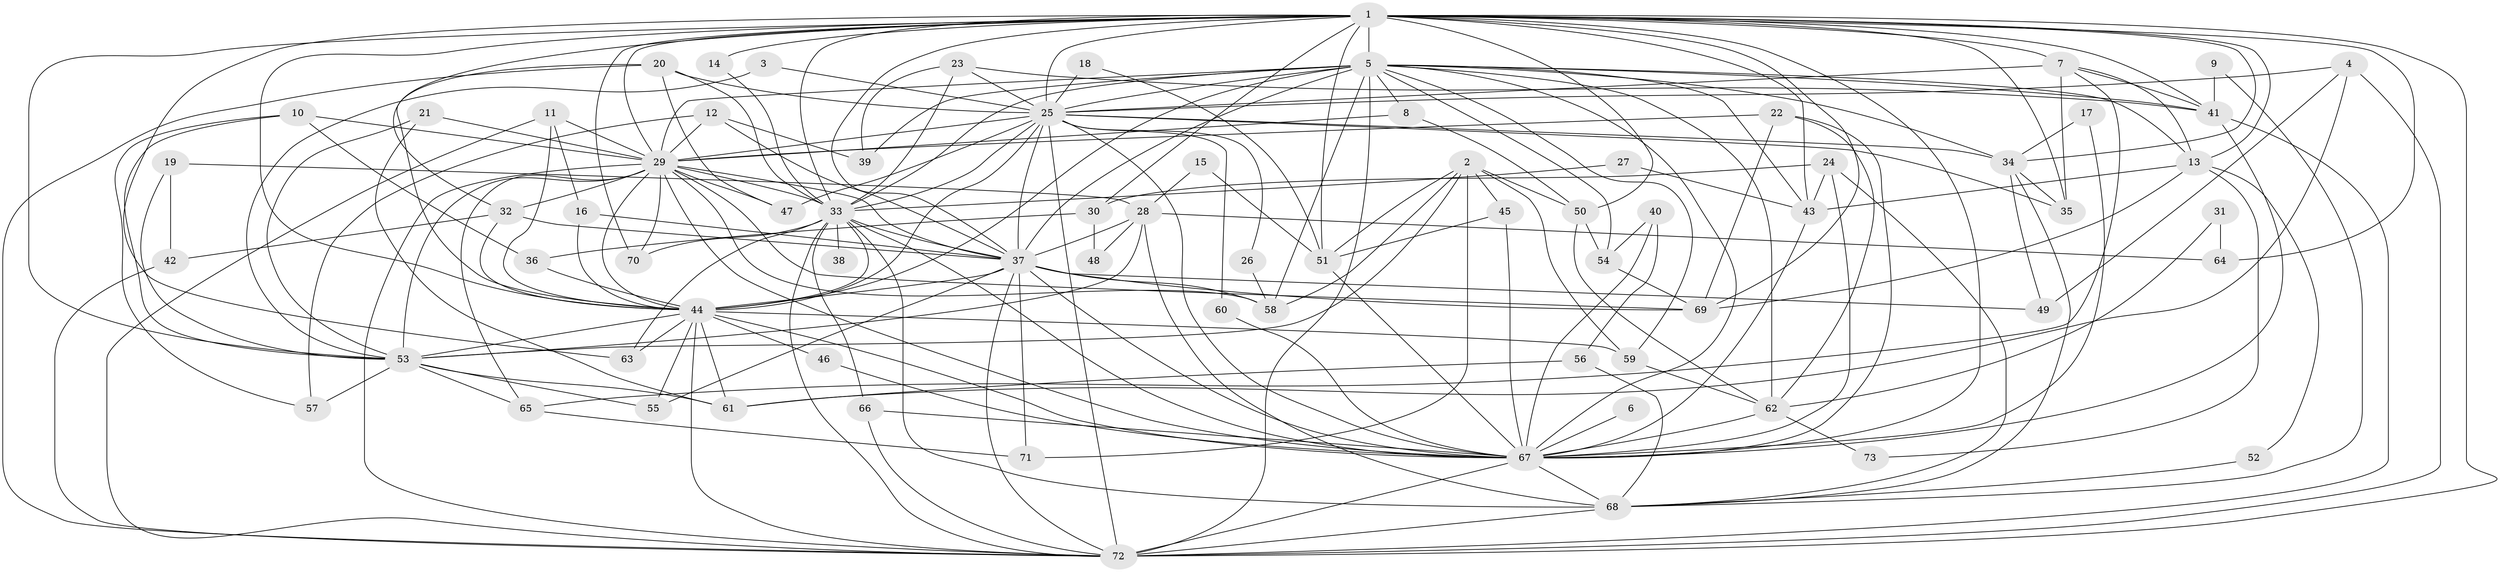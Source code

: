 // original degree distribution, {22: 0.027586206896551724, 21: 0.006896551724137931, 23: 0.006896551724137931, 20: 0.006896551724137931, 29: 0.006896551724137931, 18: 0.006896551724137931, 24: 0.006896551724137931, 5: 0.034482758620689655, 4: 0.0896551724137931, 15: 0.006896551724137931, 7: 0.041379310344827586, 6: 0.020689655172413793, 8: 0.006896551724137931, 10: 0.006896551724137931, 2: 0.5379310344827586, 3: 0.18620689655172415}
// Generated by graph-tools (version 1.1) at 2025/01/03/09/25 03:01:18]
// undirected, 73 vertices, 210 edges
graph export_dot {
graph [start="1"]
  node [color=gray90,style=filled];
  1;
  2;
  3;
  4;
  5;
  6;
  7;
  8;
  9;
  10;
  11;
  12;
  13;
  14;
  15;
  16;
  17;
  18;
  19;
  20;
  21;
  22;
  23;
  24;
  25;
  26;
  27;
  28;
  29;
  30;
  31;
  32;
  33;
  34;
  35;
  36;
  37;
  38;
  39;
  40;
  41;
  42;
  43;
  44;
  45;
  46;
  47;
  48;
  49;
  50;
  51;
  52;
  53;
  54;
  55;
  56;
  57;
  58;
  59;
  60;
  61;
  62;
  63;
  64;
  65;
  66;
  67;
  68;
  69;
  70;
  71;
  72;
  73;
  1 -- 5 [weight=2.0];
  1 -- 7 [weight=2.0];
  1 -- 13 [weight=1.0];
  1 -- 14 [weight=1.0];
  1 -- 25 [weight=2.0];
  1 -- 29 [weight=2.0];
  1 -- 30 [weight=1.0];
  1 -- 32 [weight=1.0];
  1 -- 33 [weight=3.0];
  1 -- 34 [weight=1.0];
  1 -- 35 [weight=1.0];
  1 -- 37 [weight=2.0];
  1 -- 41 [weight=1.0];
  1 -- 43 [weight=1.0];
  1 -- 44 [weight=2.0];
  1 -- 50 [weight=1.0];
  1 -- 51 [weight=1.0];
  1 -- 53 [weight=2.0];
  1 -- 63 [weight=1.0];
  1 -- 64 [weight=2.0];
  1 -- 67 [weight=3.0];
  1 -- 69 [weight=3.0];
  1 -- 70 [weight=1.0];
  1 -- 72 [weight=3.0];
  2 -- 45 [weight=1.0];
  2 -- 50 [weight=1.0];
  2 -- 51 [weight=1.0];
  2 -- 53 [weight=1.0];
  2 -- 58 [weight=1.0];
  2 -- 59 [weight=1.0];
  2 -- 71 [weight=1.0];
  3 -- 25 [weight=1.0];
  3 -- 53 [weight=1.0];
  4 -- 25 [weight=1.0];
  4 -- 49 [weight=1.0];
  4 -- 61 [weight=1.0];
  4 -- 72 [weight=1.0];
  5 -- 8 [weight=1.0];
  5 -- 13 [weight=1.0];
  5 -- 25 [weight=2.0];
  5 -- 29 [weight=1.0];
  5 -- 33 [weight=1.0];
  5 -- 34 [weight=1.0];
  5 -- 37 [weight=1.0];
  5 -- 39 [weight=1.0];
  5 -- 41 [weight=1.0];
  5 -- 43 [weight=1.0];
  5 -- 44 [weight=2.0];
  5 -- 54 [weight=1.0];
  5 -- 58 [weight=1.0];
  5 -- 59 [weight=1.0];
  5 -- 62 [weight=2.0];
  5 -- 67 [weight=1.0];
  5 -- 72 [weight=2.0];
  6 -- 67 [weight=1.0];
  7 -- 13 [weight=1.0];
  7 -- 25 [weight=1.0];
  7 -- 35 [weight=1.0];
  7 -- 41 [weight=1.0];
  7 -- 65 [weight=1.0];
  8 -- 29 [weight=2.0];
  8 -- 50 [weight=1.0];
  9 -- 41 [weight=1.0];
  9 -- 68 [weight=1.0];
  10 -- 29 [weight=1.0];
  10 -- 36 [weight=1.0];
  10 -- 53 [weight=1.0];
  10 -- 57 [weight=1.0];
  11 -- 16 [weight=1.0];
  11 -- 29 [weight=1.0];
  11 -- 44 [weight=1.0];
  11 -- 72 [weight=1.0];
  12 -- 29 [weight=1.0];
  12 -- 37 [weight=1.0];
  12 -- 39 [weight=1.0];
  12 -- 57 [weight=1.0];
  13 -- 43 [weight=1.0];
  13 -- 52 [weight=1.0];
  13 -- 69 [weight=1.0];
  13 -- 73 [weight=1.0];
  14 -- 33 [weight=1.0];
  15 -- 28 [weight=1.0];
  15 -- 51 [weight=1.0];
  16 -- 37 [weight=1.0];
  16 -- 44 [weight=1.0];
  17 -- 34 [weight=1.0];
  17 -- 67 [weight=1.0];
  18 -- 25 [weight=1.0];
  18 -- 51 [weight=1.0];
  19 -- 28 [weight=1.0];
  19 -- 42 [weight=1.0];
  19 -- 53 [weight=1.0];
  20 -- 25 [weight=1.0];
  20 -- 33 [weight=1.0];
  20 -- 44 [weight=1.0];
  20 -- 47 [weight=1.0];
  20 -- 72 [weight=1.0];
  21 -- 29 [weight=1.0];
  21 -- 53 [weight=1.0];
  21 -- 61 [weight=1.0];
  22 -- 29 [weight=1.0];
  22 -- 62 [weight=1.0];
  22 -- 67 [weight=1.0];
  22 -- 69 [weight=1.0];
  23 -- 25 [weight=1.0];
  23 -- 33 [weight=1.0];
  23 -- 39 [weight=1.0];
  23 -- 41 [weight=1.0];
  24 -- 30 [weight=1.0];
  24 -- 43 [weight=1.0];
  24 -- 67 [weight=1.0];
  24 -- 68 [weight=1.0];
  25 -- 26 [weight=1.0];
  25 -- 29 [weight=1.0];
  25 -- 33 [weight=1.0];
  25 -- 34 [weight=1.0];
  25 -- 35 [weight=1.0];
  25 -- 37 [weight=1.0];
  25 -- 44 [weight=1.0];
  25 -- 47 [weight=1.0];
  25 -- 60 [weight=1.0];
  25 -- 67 [weight=1.0];
  25 -- 72 [weight=1.0];
  26 -- 58 [weight=1.0];
  27 -- 33 [weight=1.0];
  27 -- 43 [weight=1.0];
  28 -- 37 [weight=1.0];
  28 -- 48 [weight=1.0];
  28 -- 53 [weight=1.0];
  28 -- 64 [weight=1.0];
  28 -- 68 [weight=1.0];
  29 -- 32 [weight=1.0];
  29 -- 33 [weight=1.0];
  29 -- 37 [weight=2.0];
  29 -- 44 [weight=1.0];
  29 -- 47 [weight=1.0];
  29 -- 53 [weight=1.0];
  29 -- 58 [weight=1.0];
  29 -- 65 [weight=1.0];
  29 -- 67 [weight=1.0];
  29 -- 69 [weight=1.0];
  29 -- 70 [weight=1.0];
  29 -- 72 [weight=1.0];
  30 -- 36 [weight=1.0];
  30 -- 48 [weight=1.0];
  31 -- 62 [weight=1.0];
  31 -- 64 [weight=1.0];
  32 -- 37 [weight=1.0];
  32 -- 42 [weight=1.0];
  32 -- 44 [weight=1.0];
  33 -- 37 [weight=2.0];
  33 -- 38 [weight=1.0];
  33 -- 44 [weight=1.0];
  33 -- 63 [weight=1.0];
  33 -- 66 [weight=1.0];
  33 -- 67 [weight=1.0];
  33 -- 68 [weight=1.0];
  33 -- 70 [weight=1.0];
  33 -- 72 [weight=1.0];
  34 -- 35 [weight=1.0];
  34 -- 49 [weight=1.0];
  34 -- 68 [weight=1.0];
  36 -- 44 [weight=2.0];
  37 -- 44 [weight=1.0];
  37 -- 49 [weight=1.0];
  37 -- 55 [weight=1.0];
  37 -- 58 [weight=1.0];
  37 -- 67 [weight=2.0];
  37 -- 69 [weight=1.0];
  37 -- 71 [weight=1.0];
  37 -- 72 [weight=2.0];
  40 -- 54 [weight=1.0];
  40 -- 56 [weight=1.0];
  40 -- 67 [weight=1.0];
  41 -- 67 [weight=1.0];
  41 -- 72 [weight=1.0];
  42 -- 72 [weight=1.0];
  43 -- 67 [weight=1.0];
  44 -- 46 [weight=1.0];
  44 -- 53 [weight=1.0];
  44 -- 55 [weight=1.0];
  44 -- 59 [weight=1.0];
  44 -- 61 [weight=1.0];
  44 -- 63 [weight=1.0];
  44 -- 67 [weight=2.0];
  44 -- 72 [weight=1.0];
  45 -- 51 [weight=1.0];
  45 -- 67 [weight=1.0];
  46 -- 67 [weight=1.0];
  50 -- 54 [weight=1.0];
  50 -- 62 [weight=1.0];
  51 -- 67 [weight=2.0];
  52 -- 68 [weight=1.0];
  53 -- 55 [weight=1.0];
  53 -- 57 [weight=1.0];
  53 -- 61 [weight=1.0];
  53 -- 65 [weight=1.0];
  54 -- 69 [weight=1.0];
  56 -- 61 [weight=1.0];
  56 -- 68 [weight=1.0];
  59 -- 62 [weight=1.0];
  60 -- 67 [weight=1.0];
  62 -- 67 [weight=1.0];
  62 -- 73 [weight=1.0];
  65 -- 71 [weight=1.0];
  66 -- 67 [weight=1.0];
  66 -- 72 [weight=1.0];
  67 -- 68 [weight=2.0];
  67 -- 72 [weight=1.0];
  68 -- 72 [weight=1.0];
}
